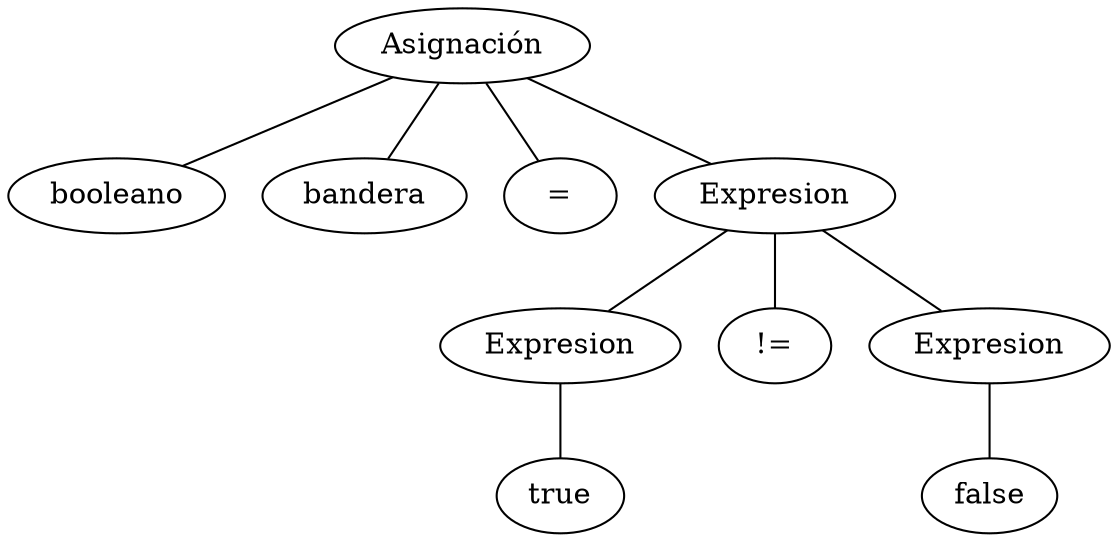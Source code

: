 graph {
ordering="out"
1[label="true"]
2[label="Expresion"]
2--1
3[label="false"]
4[label="Expresion"]
4--3
5[label="!="]
6[label="Expresion"]
6--2
6--5
6--4
7[label="bandera"]
8[label="Asignación"]
8--booleano
8--7
8--"="
8--6

}
